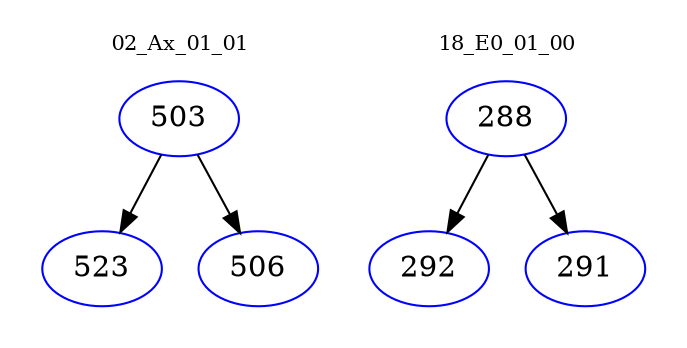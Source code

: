 digraph{
subgraph cluster_0 {
color = white
label = "02_Ax_01_01";
fontsize=10;
T0_503 [label="503", color="blue"]
T0_503 -> T0_523 [color="black"]
T0_523 [label="523", color="blue"]
T0_503 -> T0_506 [color="black"]
T0_506 [label="506", color="blue"]
}
subgraph cluster_1 {
color = white
label = "18_E0_01_00";
fontsize=10;
T1_288 [label="288", color="blue"]
T1_288 -> T1_292 [color="black"]
T1_292 [label="292", color="blue"]
T1_288 -> T1_291 [color="black"]
T1_291 [label="291", color="blue"]
}
}
